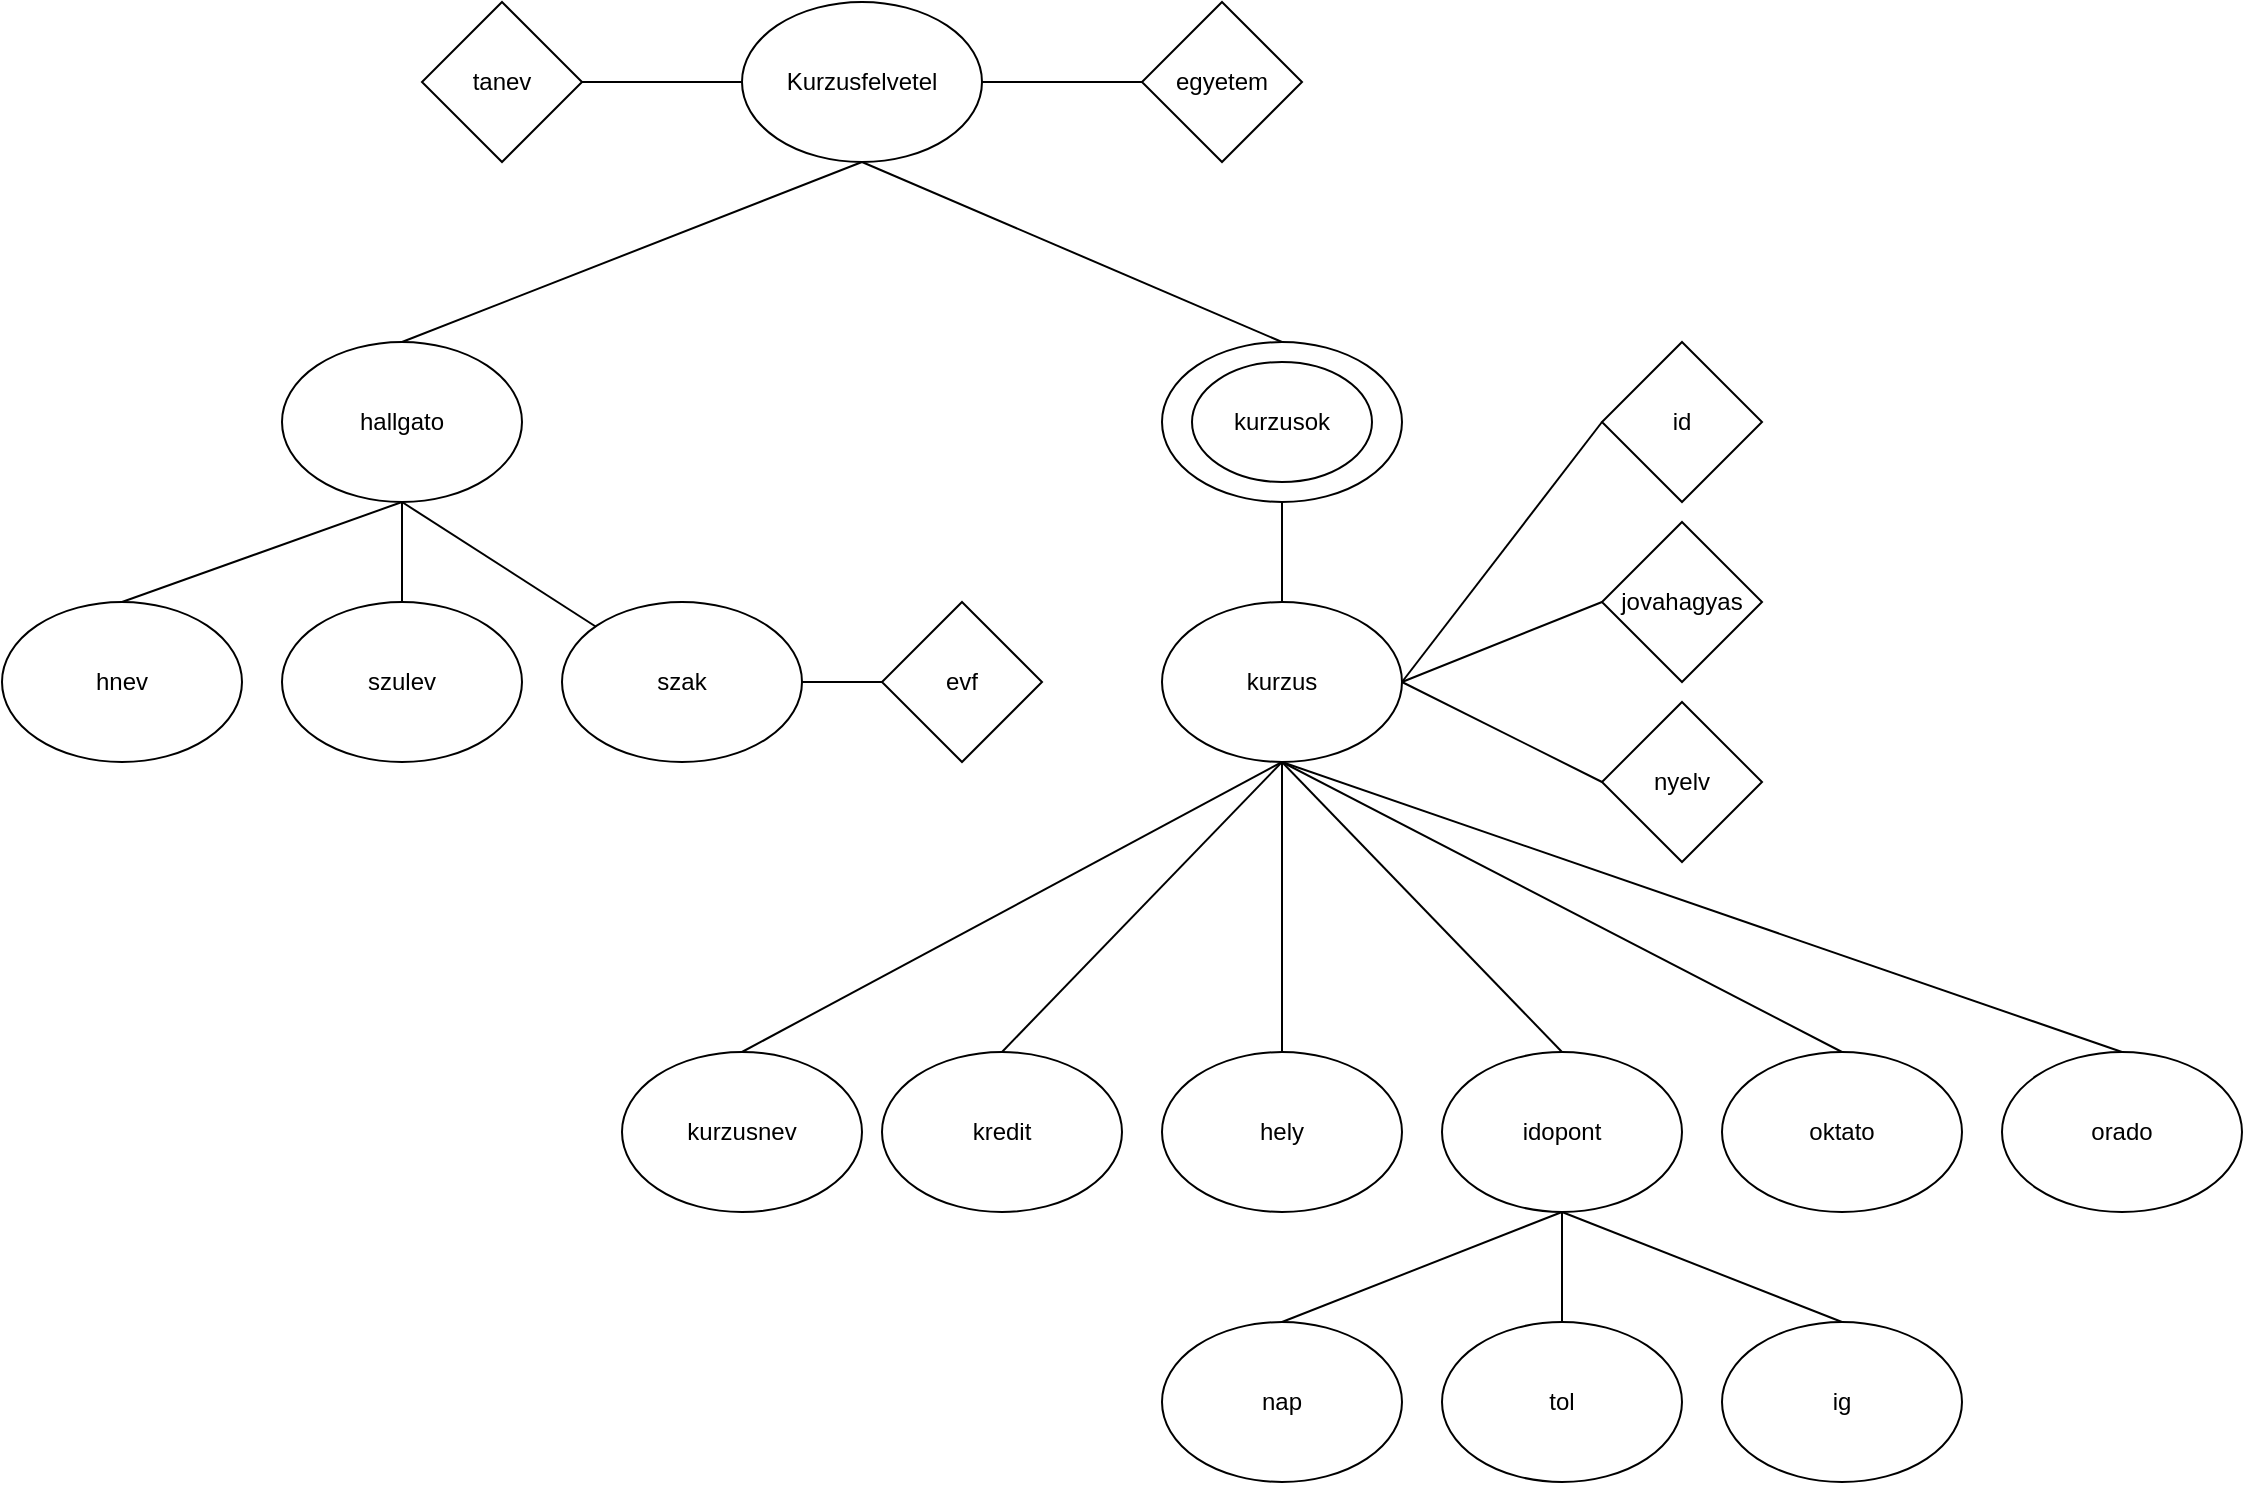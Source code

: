 <mxfile version="24.7.17">
  <diagram id="C5RBs43oDa-KdzZeNtuy" name="Page-1">
    <mxGraphModel dx="2744" dy="817" grid="1" gridSize="10" guides="1" tooltips="1" connect="1" arrows="1" fold="1" page="1" pageScale="1" pageWidth="827" pageHeight="1169" math="0" shadow="0">
      <root>
        <mxCell id="WIyWlLk6GJQsqaUBKTNV-0" />
        <mxCell id="WIyWlLk6GJQsqaUBKTNV-1" parent="WIyWlLk6GJQsqaUBKTNV-0" />
        <mxCell id="o_6xJmgHsbREOn0kz3Pv-0" value="Kurzusfelvetel" style="ellipse;whiteSpace=wrap;html=1;" vertex="1" parent="WIyWlLk6GJQsqaUBKTNV-1">
          <mxGeometry x="180" y="60" width="120" height="80" as="geometry" />
        </mxCell>
        <mxCell id="o_6xJmgHsbREOn0kz3Pv-1" value="egyetem" style="rhombus;whiteSpace=wrap;html=1;" vertex="1" parent="WIyWlLk6GJQsqaUBKTNV-1">
          <mxGeometry x="380" y="60" width="80" height="80" as="geometry" />
        </mxCell>
        <mxCell id="o_6xJmgHsbREOn0kz3Pv-2" value="tanev" style="rhombus;whiteSpace=wrap;html=1;" vertex="1" parent="WIyWlLk6GJQsqaUBKTNV-1">
          <mxGeometry x="20" y="60" width="80" height="80" as="geometry" />
        </mxCell>
        <mxCell id="o_6xJmgHsbREOn0kz3Pv-3" value="hallgato" style="ellipse;whiteSpace=wrap;html=1;" vertex="1" parent="WIyWlLk6GJQsqaUBKTNV-1">
          <mxGeometry x="-50" y="230" width="120" height="80" as="geometry" />
        </mxCell>
        <mxCell id="o_6xJmgHsbREOn0kz3Pv-4" value="" style="ellipse;whiteSpace=wrap;html=1;" vertex="1" parent="WIyWlLk6GJQsqaUBKTNV-1">
          <mxGeometry x="390" y="230" width="120" height="80" as="geometry" />
        </mxCell>
        <mxCell id="o_6xJmgHsbREOn0kz3Pv-5" value="" style="endArrow=none;html=1;rounded=0;exitX=0.5;exitY=0;exitDx=0;exitDy=0;entryX=0.5;entryY=1;entryDx=0;entryDy=0;" edge="1" parent="WIyWlLk6GJQsqaUBKTNV-1" source="o_6xJmgHsbREOn0kz3Pv-3" target="o_6xJmgHsbREOn0kz3Pv-0">
          <mxGeometry width="50" height="50" relative="1" as="geometry">
            <mxPoint x="110" y="330" as="sourcePoint" />
            <mxPoint x="140" y="170" as="targetPoint" />
          </mxGeometry>
        </mxCell>
        <mxCell id="o_6xJmgHsbREOn0kz3Pv-6" value="" style="endArrow=none;html=1;rounded=0;entryX=0.5;entryY=1;entryDx=0;entryDy=0;exitX=0.5;exitY=0;exitDx=0;exitDy=0;" edge="1" parent="WIyWlLk6GJQsqaUBKTNV-1" source="o_6xJmgHsbREOn0kz3Pv-4" target="o_6xJmgHsbREOn0kz3Pv-0">
          <mxGeometry width="50" height="50" relative="1" as="geometry">
            <mxPoint x="210" y="300" as="sourcePoint" />
            <mxPoint x="260" y="250" as="targetPoint" />
          </mxGeometry>
        </mxCell>
        <mxCell id="o_6xJmgHsbREOn0kz3Pv-7" value="" style="endArrow=none;html=1;rounded=0;exitX=1;exitY=0.5;exitDx=0;exitDy=0;" edge="1" parent="WIyWlLk6GJQsqaUBKTNV-1" source="o_6xJmgHsbREOn0kz3Pv-2" target="o_6xJmgHsbREOn0kz3Pv-0">
          <mxGeometry width="50" height="50" relative="1" as="geometry">
            <mxPoint x="210" y="300" as="sourcePoint" />
            <mxPoint x="260" y="250" as="targetPoint" />
          </mxGeometry>
        </mxCell>
        <mxCell id="o_6xJmgHsbREOn0kz3Pv-8" value="" style="endArrow=none;html=1;rounded=0;entryX=0;entryY=0.5;entryDx=0;entryDy=0;" edge="1" parent="WIyWlLk6GJQsqaUBKTNV-1" source="o_6xJmgHsbREOn0kz3Pv-0" target="o_6xJmgHsbREOn0kz3Pv-1">
          <mxGeometry width="50" height="50" relative="1" as="geometry">
            <mxPoint x="210" y="300" as="sourcePoint" />
            <mxPoint x="260" y="250" as="targetPoint" />
          </mxGeometry>
        </mxCell>
        <mxCell id="o_6xJmgHsbREOn0kz3Pv-9" value="szak" style="ellipse;whiteSpace=wrap;html=1;" vertex="1" parent="WIyWlLk6GJQsqaUBKTNV-1">
          <mxGeometry x="90" y="360" width="120" height="80" as="geometry" />
        </mxCell>
        <mxCell id="o_6xJmgHsbREOn0kz3Pv-10" value="szulev" style="ellipse;whiteSpace=wrap;html=1;" vertex="1" parent="WIyWlLk6GJQsqaUBKTNV-1">
          <mxGeometry x="-50" y="360" width="120" height="80" as="geometry" />
        </mxCell>
        <mxCell id="o_6xJmgHsbREOn0kz3Pv-11" value="hnev" style="ellipse;whiteSpace=wrap;html=1;" vertex="1" parent="WIyWlLk6GJQsqaUBKTNV-1">
          <mxGeometry x="-190" y="360" width="120" height="80" as="geometry" />
        </mxCell>
        <mxCell id="o_6xJmgHsbREOn0kz3Pv-12" value="" style="endArrow=none;html=1;rounded=0;exitX=0.5;exitY=0;exitDx=0;exitDy=0;entryX=0.5;entryY=1;entryDx=0;entryDy=0;" edge="1" parent="WIyWlLk6GJQsqaUBKTNV-1" source="o_6xJmgHsbREOn0kz3Pv-11" target="o_6xJmgHsbREOn0kz3Pv-3">
          <mxGeometry width="50" height="50" relative="1" as="geometry">
            <mxPoint x="90" y="270" as="sourcePoint" />
            <mxPoint x="140" y="220" as="targetPoint" />
          </mxGeometry>
        </mxCell>
        <mxCell id="o_6xJmgHsbREOn0kz3Pv-13" value="" style="endArrow=none;html=1;rounded=0;exitX=0.5;exitY=0;exitDx=0;exitDy=0;entryX=0.5;entryY=1;entryDx=0;entryDy=0;" edge="1" parent="WIyWlLk6GJQsqaUBKTNV-1" source="o_6xJmgHsbREOn0kz3Pv-10" target="o_6xJmgHsbREOn0kz3Pv-3">
          <mxGeometry width="50" height="50" relative="1" as="geometry">
            <mxPoint x="90" y="270" as="sourcePoint" />
            <mxPoint x="140" y="220" as="targetPoint" />
          </mxGeometry>
        </mxCell>
        <mxCell id="o_6xJmgHsbREOn0kz3Pv-14" value="" style="endArrow=none;html=1;rounded=0;entryX=0.5;entryY=1;entryDx=0;entryDy=0;" edge="1" parent="WIyWlLk6GJQsqaUBKTNV-1" source="o_6xJmgHsbREOn0kz3Pv-9" target="o_6xJmgHsbREOn0kz3Pv-3">
          <mxGeometry width="50" height="50" relative="1" as="geometry">
            <mxPoint x="90" y="270" as="sourcePoint" />
            <mxPoint x="140" y="220" as="targetPoint" />
          </mxGeometry>
        </mxCell>
        <mxCell id="o_6xJmgHsbREOn0kz3Pv-20" value="" style="endArrow=none;html=1;rounded=0;entryX=0;entryY=0.5;entryDx=0;entryDy=0;exitX=1;exitY=0.5;exitDx=0;exitDy=0;" edge="1" parent="WIyWlLk6GJQsqaUBKTNV-1" source="o_6xJmgHsbREOn0kz3Pv-23" target="o_6xJmgHsbREOn0kz3Pv-26">
          <mxGeometry width="50" height="50" relative="1" as="geometry">
            <mxPoint x="520.0" y="405.0" as="sourcePoint" />
            <mxPoint x="640.0" y="495" as="targetPoint" />
          </mxGeometry>
        </mxCell>
        <mxCell id="o_6xJmgHsbREOn0kz3Pv-22" value="" style="endArrow=none;html=1;rounded=0;entryX=0.5;entryY=1;entryDx=0;entryDy=0;exitX=0.5;exitY=0;exitDx=0;exitDy=0;" edge="1" parent="WIyWlLk6GJQsqaUBKTNV-1" source="o_6xJmgHsbREOn0kz3Pv-23" target="o_6xJmgHsbREOn0kz3Pv-4">
          <mxGeometry width="50" height="50" relative="1" as="geometry">
            <mxPoint x="450" y="440" as="sourcePoint" />
            <mxPoint x="570.0" y="180" as="targetPoint" />
          </mxGeometry>
        </mxCell>
        <mxCell id="o_6xJmgHsbREOn0kz3Pv-23" value="kurzus" style="ellipse;whiteSpace=wrap;html=1;" vertex="1" parent="WIyWlLk6GJQsqaUBKTNV-1">
          <mxGeometry x="390" y="360" width="120" height="80" as="geometry" />
        </mxCell>
        <mxCell id="o_6xJmgHsbREOn0kz3Pv-24" value="jovahagyas" style="rhombus;whiteSpace=wrap;html=1;" vertex="1" parent="WIyWlLk6GJQsqaUBKTNV-1">
          <mxGeometry x="610" y="320" width="80" height="80" as="geometry" />
        </mxCell>
        <mxCell id="o_6xJmgHsbREOn0kz3Pv-25" value="id" style="rhombus;whiteSpace=wrap;html=1;" vertex="1" parent="WIyWlLk6GJQsqaUBKTNV-1">
          <mxGeometry x="610" y="230" width="80" height="80" as="geometry" />
        </mxCell>
        <mxCell id="o_6xJmgHsbREOn0kz3Pv-26" value="nyelv" style="rhombus;whiteSpace=wrap;html=1;" vertex="1" parent="WIyWlLk6GJQsqaUBKTNV-1">
          <mxGeometry x="610" y="410" width="80" height="80" as="geometry" />
        </mxCell>
        <mxCell id="o_6xJmgHsbREOn0kz3Pv-27" value="" style="endArrow=none;html=1;rounded=0;entryX=0;entryY=0.5;entryDx=0;entryDy=0;exitX=1;exitY=0.5;exitDx=0;exitDy=0;" edge="1" parent="WIyWlLk6GJQsqaUBKTNV-1" source="o_6xJmgHsbREOn0kz3Pv-23" target="o_6xJmgHsbREOn0kz3Pv-24">
          <mxGeometry width="50" height="50" relative="1" as="geometry">
            <mxPoint x="450" y="440" as="sourcePoint" />
            <mxPoint x="500" y="390" as="targetPoint" />
          </mxGeometry>
        </mxCell>
        <mxCell id="o_6xJmgHsbREOn0kz3Pv-28" value="" style="endArrow=none;html=1;rounded=0;entryX=0;entryY=0.5;entryDx=0;entryDy=0;exitX=1;exitY=0.5;exitDx=0;exitDy=0;" edge="1" parent="WIyWlLk6GJQsqaUBKTNV-1" source="o_6xJmgHsbREOn0kz3Pv-23" target="o_6xJmgHsbREOn0kz3Pv-25">
          <mxGeometry width="50" height="50" relative="1" as="geometry">
            <mxPoint x="450" y="440" as="sourcePoint" />
            <mxPoint x="500" y="390" as="targetPoint" />
          </mxGeometry>
        </mxCell>
        <mxCell id="o_6xJmgHsbREOn0kz3Pv-30" value="kurzusok" style="ellipse;whiteSpace=wrap;html=1;" vertex="1" parent="WIyWlLk6GJQsqaUBKTNV-1">
          <mxGeometry x="405" y="240" width="90" height="60" as="geometry" />
        </mxCell>
        <mxCell id="o_6xJmgHsbREOn0kz3Pv-31" value="kurzusnev" style="ellipse;whiteSpace=wrap;html=1;" vertex="1" parent="WIyWlLk6GJQsqaUBKTNV-1">
          <mxGeometry x="120" y="585" width="120" height="80" as="geometry" />
        </mxCell>
        <mxCell id="o_6xJmgHsbREOn0kz3Pv-32" value="kredit" style="ellipse;whiteSpace=wrap;html=1;" vertex="1" parent="WIyWlLk6GJQsqaUBKTNV-1">
          <mxGeometry x="250" y="585" width="120" height="80" as="geometry" />
        </mxCell>
        <mxCell id="o_6xJmgHsbREOn0kz3Pv-33" value="hely" style="ellipse;whiteSpace=wrap;html=1;" vertex="1" parent="WIyWlLk6GJQsqaUBKTNV-1">
          <mxGeometry x="390" y="585" width="120" height="80" as="geometry" />
        </mxCell>
        <mxCell id="o_6xJmgHsbREOn0kz3Pv-34" value="evf" style="rhombus;whiteSpace=wrap;html=1;" vertex="1" parent="WIyWlLk6GJQsqaUBKTNV-1">
          <mxGeometry x="250" y="360" width="80" height="80" as="geometry" />
        </mxCell>
        <mxCell id="o_6xJmgHsbREOn0kz3Pv-35" value="idopont" style="ellipse;whiteSpace=wrap;html=1;" vertex="1" parent="WIyWlLk6GJQsqaUBKTNV-1">
          <mxGeometry x="530" y="585" width="120" height="80" as="geometry" />
        </mxCell>
        <mxCell id="o_6xJmgHsbREOn0kz3Pv-36" value="oktato" style="ellipse;whiteSpace=wrap;html=1;" vertex="1" parent="WIyWlLk6GJQsqaUBKTNV-1">
          <mxGeometry x="670" y="585" width="120" height="80" as="geometry" />
        </mxCell>
        <mxCell id="o_6xJmgHsbREOn0kz3Pv-37" value="" style="endArrow=none;html=1;rounded=0;exitX=0.5;exitY=0;exitDx=0;exitDy=0;entryX=0.5;entryY=1;entryDx=0;entryDy=0;" edge="1" parent="WIyWlLk6GJQsqaUBKTNV-1" source="o_6xJmgHsbREOn0kz3Pv-31" target="o_6xJmgHsbREOn0kz3Pv-23">
          <mxGeometry width="50" height="50" relative="1" as="geometry">
            <mxPoint x="460" y="460" as="sourcePoint" />
            <mxPoint x="510" y="410" as="targetPoint" />
          </mxGeometry>
        </mxCell>
        <mxCell id="o_6xJmgHsbREOn0kz3Pv-38" value="" style="endArrow=none;html=1;rounded=0;exitX=0.5;exitY=0;exitDx=0;exitDy=0;entryX=0.5;entryY=1;entryDx=0;entryDy=0;" edge="1" parent="WIyWlLk6GJQsqaUBKTNV-1" source="o_6xJmgHsbREOn0kz3Pv-32" target="o_6xJmgHsbREOn0kz3Pv-23">
          <mxGeometry width="50" height="50" relative="1" as="geometry">
            <mxPoint x="460" y="460" as="sourcePoint" />
            <mxPoint x="510" y="410" as="targetPoint" />
          </mxGeometry>
        </mxCell>
        <mxCell id="o_6xJmgHsbREOn0kz3Pv-39" value="" style="endArrow=none;html=1;rounded=0;exitX=0.5;exitY=0;exitDx=0;exitDy=0;entryX=0.5;entryY=1;entryDx=0;entryDy=0;" edge="1" parent="WIyWlLk6GJQsqaUBKTNV-1" source="o_6xJmgHsbREOn0kz3Pv-33" target="o_6xJmgHsbREOn0kz3Pv-23">
          <mxGeometry width="50" height="50" relative="1" as="geometry">
            <mxPoint x="460" y="460" as="sourcePoint" />
            <mxPoint x="510" y="410" as="targetPoint" />
          </mxGeometry>
        </mxCell>
        <mxCell id="o_6xJmgHsbREOn0kz3Pv-40" value="" style="endArrow=none;html=1;rounded=0;exitX=0.5;exitY=0;exitDx=0;exitDy=0;entryX=0.5;entryY=1;entryDx=0;entryDy=0;" edge="1" parent="WIyWlLk6GJQsqaUBKTNV-1" source="o_6xJmgHsbREOn0kz3Pv-35" target="o_6xJmgHsbREOn0kz3Pv-23">
          <mxGeometry width="50" height="50" relative="1" as="geometry">
            <mxPoint x="460" y="460" as="sourcePoint" />
            <mxPoint x="510" y="410" as="targetPoint" />
          </mxGeometry>
        </mxCell>
        <mxCell id="o_6xJmgHsbREOn0kz3Pv-42" value="" style="endArrow=none;html=1;rounded=0;entryX=0.5;entryY=0;entryDx=0;entryDy=0;exitX=0.5;exitY=1;exitDx=0;exitDy=0;" edge="1" parent="WIyWlLk6GJQsqaUBKTNV-1" source="o_6xJmgHsbREOn0kz3Pv-23" target="o_6xJmgHsbREOn0kz3Pv-36">
          <mxGeometry width="50" height="50" relative="1" as="geometry">
            <mxPoint x="450" y="430" as="sourcePoint" />
            <mxPoint x="510" y="410" as="targetPoint" />
          </mxGeometry>
        </mxCell>
        <mxCell id="o_6xJmgHsbREOn0kz3Pv-43" value="orado" style="ellipse;whiteSpace=wrap;html=1;" vertex="1" parent="WIyWlLk6GJQsqaUBKTNV-1">
          <mxGeometry x="810" y="585" width="120" height="80" as="geometry" />
        </mxCell>
        <mxCell id="o_6xJmgHsbREOn0kz3Pv-44" value="" style="endArrow=none;html=1;rounded=0;exitX=0.5;exitY=0;exitDx=0;exitDy=0;entryX=0.5;entryY=1;entryDx=0;entryDy=0;" edge="1" parent="WIyWlLk6GJQsqaUBKTNV-1" source="o_6xJmgHsbREOn0kz3Pv-43" target="o_6xJmgHsbREOn0kz3Pv-23">
          <mxGeometry width="50" height="50" relative="1" as="geometry">
            <mxPoint x="720" y="460" as="sourcePoint" />
            <mxPoint x="770" y="410" as="targetPoint" />
          </mxGeometry>
        </mxCell>
        <mxCell id="o_6xJmgHsbREOn0kz3Pv-45" value="nap" style="ellipse;whiteSpace=wrap;html=1;" vertex="1" parent="WIyWlLk6GJQsqaUBKTNV-1">
          <mxGeometry x="390" y="720" width="120" height="80" as="geometry" />
        </mxCell>
        <mxCell id="o_6xJmgHsbREOn0kz3Pv-46" value="ig" style="ellipse;whiteSpace=wrap;html=1;" vertex="1" parent="WIyWlLk6GJQsqaUBKTNV-1">
          <mxGeometry x="670" y="720" width="120" height="80" as="geometry" />
        </mxCell>
        <mxCell id="o_6xJmgHsbREOn0kz3Pv-47" value="tol" style="ellipse;whiteSpace=wrap;html=1;" vertex="1" parent="WIyWlLk6GJQsqaUBKTNV-1">
          <mxGeometry x="530" y="720" width="120" height="80" as="geometry" />
        </mxCell>
        <mxCell id="o_6xJmgHsbREOn0kz3Pv-48" value="" style="endArrow=none;html=1;rounded=0;exitX=0.5;exitY=0;exitDx=0;exitDy=0;entryX=0.5;entryY=1;entryDx=0;entryDy=0;" edge="1" parent="WIyWlLk6GJQsqaUBKTNV-1" source="o_6xJmgHsbREOn0kz3Pv-45" target="o_6xJmgHsbREOn0kz3Pv-35">
          <mxGeometry width="50" height="50" relative="1" as="geometry">
            <mxPoint x="710" y="770" as="sourcePoint" />
            <mxPoint x="760" y="720" as="targetPoint" />
          </mxGeometry>
        </mxCell>
        <mxCell id="o_6xJmgHsbREOn0kz3Pv-49" value="" style="endArrow=none;html=1;rounded=0;exitX=0.5;exitY=0;exitDx=0;exitDy=0;entryX=0.5;entryY=1;entryDx=0;entryDy=0;" edge="1" parent="WIyWlLk6GJQsqaUBKTNV-1" source="o_6xJmgHsbREOn0kz3Pv-47" target="o_6xJmgHsbREOn0kz3Pv-35">
          <mxGeometry width="50" height="50" relative="1" as="geometry">
            <mxPoint x="710" y="770" as="sourcePoint" />
            <mxPoint x="760" y="720" as="targetPoint" />
          </mxGeometry>
        </mxCell>
        <mxCell id="o_6xJmgHsbREOn0kz3Pv-50" value="" style="endArrow=none;html=1;rounded=0;exitX=0.5;exitY=0;exitDx=0;exitDy=0;entryX=0.5;entryY=1;entryDx=0;entryDy=0;" edge="1" parent="WIyWlLk6GJQsqaUBKTNV-1" source="o_6xJmgHsbREOn0kz3Pv-46" target="o_6xJmgHsbREOn0kz3Pv-35">
          <mxGeometry width="50" height="50" relative="1" as="geometry">
            <mxPoint x="710" y="770" as="sourcePoint" />
            <mxPoint x="760" y="720" as="targetPoint" />
          </mxGeometry>
        </mxCell>
        <mxCell id="o_6xJmgHsbREOn0kz3Pv-51" value="" style="endArrow=none;html=1;rounded=0;exitX=1;exitY=0.5;exitDx=0;exitDy=0;entryX=0;entryY=0.5;entryDx=0;entryDy=0;" edge="1" parent="WIyWlLk6GJQsqaUBKTNV-1" source="o_6xJmgHsbREOn0kz3Pv-9" target="o_6xJmgHsbREOn0kz3Pv-34">
          <mxGeometry width="50" height="50" relative="1" as="geometry">
            <mxPoint x="390" y="700" as="sourcePoint" />
            <mxPoint x="440" y="650" as="targetPoint" />
          </mxGeometry>
        </mxCell>
      </root>
    </mxGraphModel>
  </diagram>
</mxfile>
